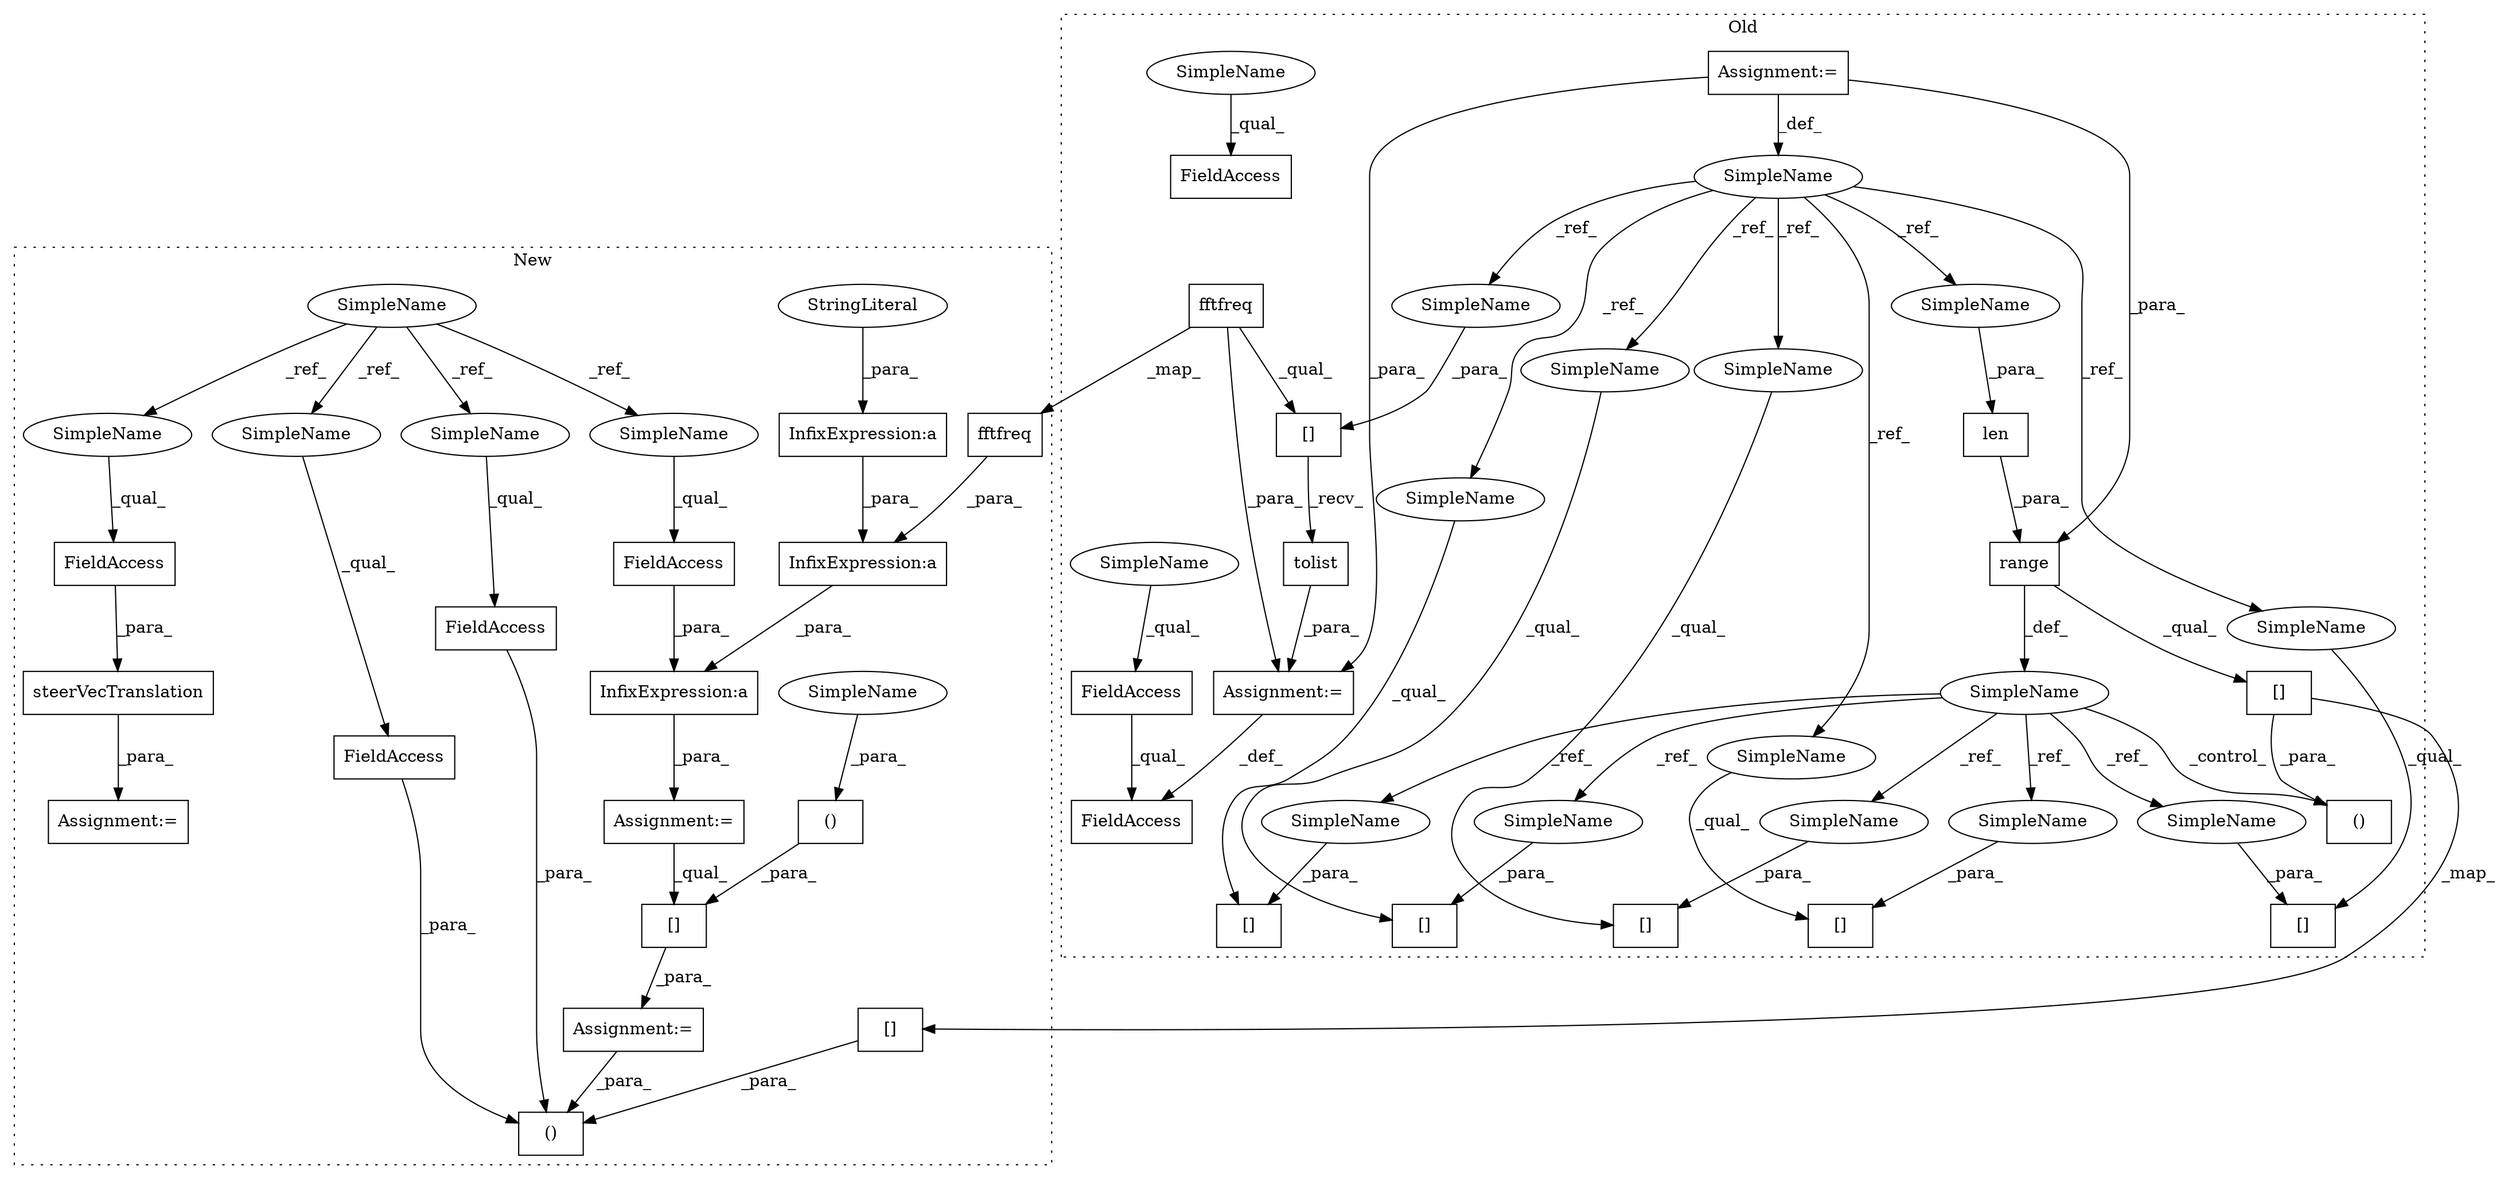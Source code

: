 digraph G {
subgraph cluster0 {
1 [label="tolist" a="32" s="16710" l="8" shape="box"];
3 [label="[]" a="2" s="16682,16708" l="25,1" shape="box"];
4 [label="SimpleName" a="42" s="16635" l="1" shape="ellipse"];
5 [label="[]" a="2" s="16932,16941" l="2,1" shape="box"];
6 [label="len" a="32" s="16855,16860" l="4,1" shape="box"];
7 [label="()" a="106" s="17134" l="182" shape="box"];
8 [label="[]" a="2" s="17505,17514" l="2,1" shape="box"];
10 [label="FieldAccess" a="22" s="16665" l="16" shape="box"];
11 [label="[]" a="2" s="17464,17473" l="2,1" shape="box"];
12 [label="FieldAccess" a="22" s="16665" l="14" shape="box"];
13 [label="[]" a="2" s="16880,16889" l="2,1" shape="box"];
15 [label="FieldAccess" a="22" s="17063" l="14" shape="box"];
23 [label="fftfreq" a="32" s="16697" l="9" shape="box"];
27 [label="range" a="32" s="16849,16861" l="6,1" shape="box"];
28 [label="SimpleName" a="42" s="16839" l="7" shape="ellipse"];
29 [label="Assignment:=" a="7" s="16636" l="1" shape="box"];
30 [label="Assignment:=" a="7" s="16681" l="1" shape="box"];
35 [label="[]" a="2" s="17002,17011" l="2,1" shape="box"];
37 [label="[]" a="2" s="17217,17314" l="13,2" shape="box"];
38 [label="SimpleName" a="42" s="16934" l="7" shape="ellipse"];
39 [label="SimpleName" a="42" s="17466" l="7" shape="ellipse"];
40 [label="SimpleName" a="42" s="17507" l="7" shape="ellipse"];
41 [label="SimpleName" a="42" s="16882" l="7" shape="ellipse"];
42 [label="SimpleName" a="42" s="17004" l="7" shape="ellipse"];
48 [label="SimpleName" a="42" s="16859" l="1" shape="ellipse"];
49 [label="SimpleName" a="42" s="16932" l="1" shape="ellipse"];
50 [label="SimpleName" a="42" s="16880" l="1" shape="ellipse"];
51 [label="SimpleName" a="42" s="17505" l="1" shape="ellipse"];
52 [label="SimpleName" a="42" s="17002" l="1" shape="ellipse"];
53 [label="SimpleName" a="42" s="16707" l="1" shape="ellipse"];
54 [label="SimpleName" a="42" s="17464" l="1" shape="ellipse"];
55 [label="SimpleName" a="42" s="16665" l="4" shape="ellipse"];
56 [label="SimpleName" a="42" s="17063" l="4" shape="ellipse"];
label = "Old";
style="dotted";
}
subgraph cluster1 {
2 [label="steerVecTranslation" a="32" s="14671,14701" l="20,1" shape="box"];
9 [label="FieldAccess" a="22" s="14691" l="10" shape="box"];
14 [label="SimpleName" a="42" s="14291" l="4" shape="ellipse"];
16 [label="FieldAccess" a="22" s="14580" l="6" shape="box"];
17 [label="InfixExpression:a" a="27" s="14577" l="3" shape="box"];
18 [label="InfixExpression:a" a="27" s="14543" l="3" shape="box"];
19 [label="()" a="106" s="15086" l="238" shape="box"];
20 [label="InfixExpression:a" a="27" s="14549" l="3" shape="box"];
21 [label="()" a="106" s="14964" l="21" shape="box"];
22 [label="[]" a="2" s="14952,14985" l="12,2" shape="box"];
24 [label="fftfreq" a="32" s="14567" l="9" shape="box"];
25 [label="FieldAccess" a="22" s="15086" l="7" shape="box"];
26 [label="FieldAccess" a="22" s="15106" l="7" shape="box"];
31 [label="StringLiteral" a="45" s="14526" l="17" shape="ellipse"];
32 [label="Assignment:=" a="7" s="14522" l="1" shape="box"];
33 [label="Assignment:=" a="7" s="14670" l="1" shape="box"];
34 [label="Assignment:=" a="7" s="14951" l="1" shape="box"];
36 [label="[]" a="2" s="15225,15322" l="13,2" shape="box"];
43 [label="SimpleName" a="42" s="14964" l="1" shape="ellipse"];
44 [label="SimpleName" a="42" s="15086" l="4" shape="ellipse"];
45 [label="SimpleName" a="42" s="15106" l="4" shape="ellipse"];
46 [label="SimpleName" a="42" s="14580" l="4" shape="ellipse"];
47 [label="SimpleName" a="42" s="14691" l="4" shape="ellipse"];
label = "New";
style="dotted";
}
1 -> 30 [label="_para_"];
2 -> 33 [label="_para_"];
3 -> 1 [label="_recv_"];
4 -> 48 [label="_ref_"];
4 -> 51 [label="_ref_"];
4 -> 54 [label="_ref_"];
4 -> 49 [label="_ref_"];
4 -> 50 [label="_ref_"];
4 -> 53 [label="_ref_"];
4 -> 52 [label="_ref_"];
6 -> 27 [label="_para_"];
9 -> 2 [label="_para_"];
12 -> 10 [label="_qual_"];
14 -> 46 [label="_ref_"];
14 -> 45 [label="_ref_"];
14 -> 44 [label="_ref_"];
14 -> 47 [label="_ref_"];
16 -> 17 [label="_para_"];
17 -> 32 [label="_para_"];
18 -> 20 [label="_para_"];
20 -> 17 [label="_para_"];
21 -> 22 [label="_para_"];
22 -> 34 [label="_para_"];
23 -> 3 [label="_qual_"];
23 -> 30 [label="_para_"];
23 -> 24 [label="_map_"];
24 -> 20 [label="_para_"];
25 -> 19 [label="_para_"];
26 -> 19 [label="_para_"];
27 -> 28 [label="_def_"];
27 -> 37 [label="_qual_"];
28 -> 38 [label="_ref_"];
28 -> 39 [label="_ref_"];
28 -> 42 [label="_ref_"];
28 -> 41 [label="_ref_"];
28 -> 7 [label="_control_"];
28 -> 40 [label="_ref_"];
29 -> 27 [label="_para_"];
29 -> 4 [label="_def_"];
29 -> 30 [label="_para_"];
30 -> 10 [label="_def_"];
31 -> 18 [label="_para_"];
32 -> 22 [label="_qual_"];
34 -> 19 [label="_para_"];
36 -> 19 [label="_para_"];
37 -> 7 [label="_para_"];
37 -> 36 [label="_map_"];
38 -> 5 [label="_para_"];
39 -> 11 [label="_para_"];
40 -> 8 [label="_para_"];
41 -> 13 [label="_para_"];
42 -> 35 [label="_para_"];
43 -> 21 [label="_para_"];
44 -> 25 [label="_qual_"];
45 -> 26 [label="_qual_"];
46 -> 16 [label="_qual_"];
47 -> 9 [label="_qual_"];
48 -> 6 [label="_para_"];
49 -> 5 [label="_qual_"];
50 -> 13 [label="_qual_"];
51 -> 8 [label="_qual_"];
52 -> 35 [label="_qual_"];
53 -> 3 [label="_para_"];
54 -> 11 [label="_qual_"];
55 -> 12 [label="_qual_"];
56 -> 15 [label="_qual_"];
}